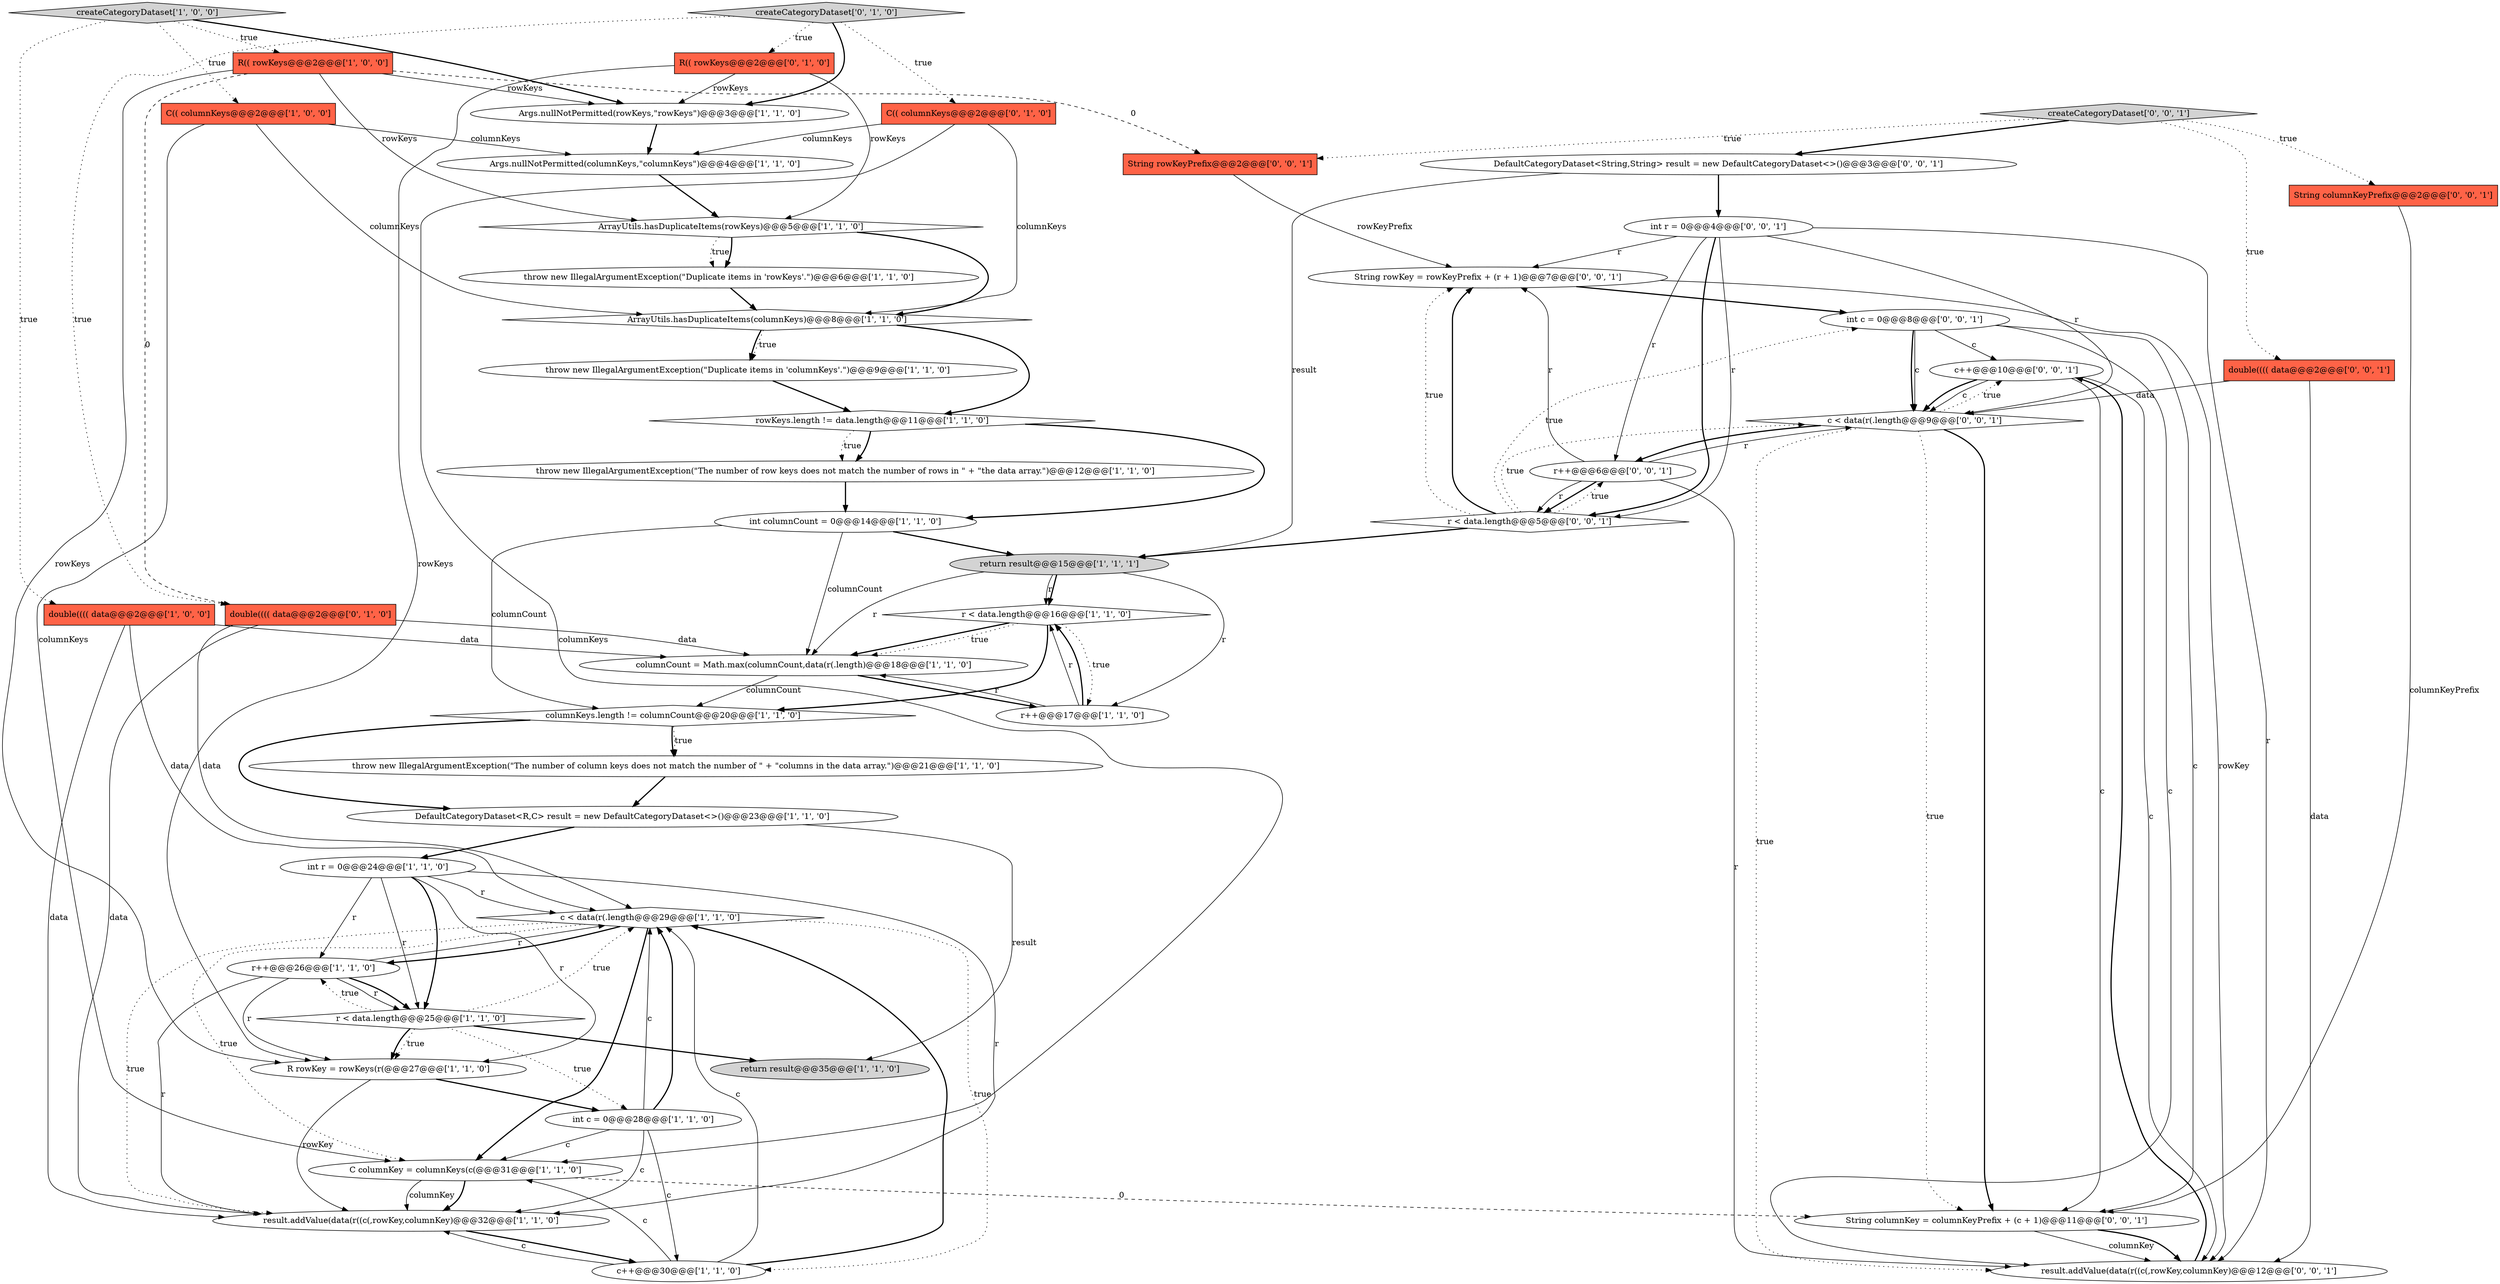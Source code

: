 digraph {
45 [style = filled, label = "String rowKey = rowKeyPrefix + (r + 1)@@@7@@@['0', '0', '1']", fillcolor = white, shape = ellipse image = "AAA0AAABBB3BBB"];
20 [style = filled, label = "DefaultCategoryDataset<R,C> result = new DefaultCategoryDataset<>()@@@23@@@['1', '1', '0']", fillcolor = white, shape = ellipse image = "AAA0AAABBB1BBB"];
39 [style = filled, label = "double(((( data@@@2@@@['0', '0', '1']", fillcolor = tomato, shape = box image = "AAA0AAABBB3BBB"];
36 [style = filled, label = "c++@@@10@@@['0', '0', '1']", fillcolor = white, shape = ellipse image = "AAA0AAABBB3BBB"];
26 [style = filled, label = "C columnKey = columnKeys(c(@@@31@@@['1', '1', '0']", fillcolor = white, shape = ellipse image = "AAA0AAABBB1BBB"];
42 [style = filled, label = "DefaultCategoryDataset<String,String> result = new DefaultCategoryDataset<>()@@@3@@@['0', '0', '1']", fillcolor = white, shape = ellipse image = "AAA0AAABBB3BBB"];
3 [style = filled, label = "Args.nullNotPermitted(rowKeys,\"rowKeys\")@@@3@@@['1', '1', '0']", fillcolor = white, shape = ellipse image = "AAA0AAABBB1BBB"];
28 [style = filled, label = "ArrayUtils.hasDuplicateItems(rowKeys)@@@5@@@['1', '1', '0']", fillcolor = white, shape = diamond image = "AAA0AAABBB1BBB"];
30 [style = filled, label = "C(( columnKeys@@@2@@@['0', '1', '0']", fillcolor = tomato, shape = box image = "AAA0AAABBB2BBB"];
38 [style = filled, label = "String columnKeyPrefix@@@2@@@['0', '0', '1']", fillcolor = tomato, shape = box image = "AAA0AAABBB3BBB"];
1 [style = filled, label = "c++@@@30@@@['1', '1', '0']", fillcolor = white, shape = ellipse image = "AAA0AAABBB1BBB"];
18 [style = filled, label = "c < data(r(.length@@@29@@@['1', '1', '0']", fillcolor = white, shape = diamond image = "AAA0AAABBB1BBB"];
13 [style = filled, label = "R rowKey = rowKeys(r(@@@27@@@['1', '1', '0']", fillcolor = white, shape = ellipse image = "AAA0AAABBB1BBB"];
35 [style = filled, label = "createCategoryDataset['0', '0', '1']", fillcolor = lightgray, shape = diamond image = "AAA0AAABBB3BBB"];
14 [style = filled, label = "C(( columnKeys@@@2@@@['1', '0', '0']", fillcolor = tomato, shape = box image = "AAA0AAABBB1BBB"];
7 [style = filled, label = "r < data.length@@@25@@@['1', '1', '0']", fillcolor = white, shape = diamond image = "AAA0AAABBB1BBB"];
32 [style = filled, label = "double(((( data@@@2@@@['0', '1', '0']", fillcolor = tomato, shape = box image = "AAA1AAABBB2BBB"];
16 [style = filled, label = "ArrayUtils.hasDuplicateItems(columnKeys)@@@8@@@['1', '1', '0']", fillcolor = white, shape = diamond image = "AAA0AAABBB1BBB"];
11 [style = filled, label = "rowKeys.length != data.length@@@11@@@['1', '1', '0']", fillcolor = white, shape = diamond image = "AAA0AAABBB1BBB"];
27 [style = filled, label = "createCategoryDataset['1', '0', '0']", fillcolor = lightgray, shape = diamond image = "AAA0AAABBB1BBB"];
22 [style = filled, label = "throw new IllegalArgumentException(\"The number of column keys does not match the number of \" + \"columns in the data array.\")@@@21@@@['1', '1', '0']", fillcolor = white, shape = ellipse image = "AAA0AAABBB1BBB"];
29 [style = filled, label = "throw new IllegalArgumentException(\"The number of row keys does not match the number of rows in \" + \"the data array.\")@@@12@@@['1', '1', '0']", fillcolor = white, shape = ellipse image = "AAA0AAABBB1BBB"];
9 [style = filled, label = "result.addValue(data(r((c(,rowKey,columnKey)@@@32@@@['1', '1', '0']", fillcolor = white, shape = ellipse image = "AAA0AAABBB1BBB"];
43 [style = filled, label = "String columnKey = columnKeyPrefix + (c + 1)@@@11@@@['0', '0', '1']", fillcolor = white, shape = ellipse image = "AAA0AAABBB3BBB"];
24 [style = filled, label = "R(( rowKeys@@@2@@@['1', '0', '0']", fillcolor = tomato, shape = box image = "AAA1AAABBB1BBB"];
21 [style = filled, label = "r < data.length@@@16@@@['1', '1', '0']", fillcolor = white, shape = diamond image = "AAA0AAABBB1BBB"];
12 [style = filled, label = "r++@@@26@@@['1', '1', '0']", fillcolor = white, shape = ellipse image = "AAA0AAABBB1BBB"];
4 [style = filled, label = "columnCount = Math.max(columnCount,data(r(.length)@@@18@@@['1', '1', '0']", fillcolor = white, shape = ellipse image = "AAA0AAABBB1BBB"];
34 [style = filled, label = "r++@@@6@@@['0', '0', '1']", fillcolor = white, shape = ellipse image = "AAA0AAABBB3BBB"];
23 [style = filled, label = "double(((( data@@@2@@@['1', '0', '0']", fillcolor = tomato, shape = box image = "AAA0AAABBB1BBB"];
46 [style = filled, label = "int c = 0@@@8@@@['0', '0', '1']", fillcolor = white, shape = ellipse image = "AAA0AAABBB3BBB"];
10 [style = filled, label = "throw new IllegalArgumentException(\"Duplicate items in 'columnKeys'.\")@@@9@@@['1', '1', '0']", fillcolor = white, shape = ellipse image = "AAA0AAABBB1BBB"];
17 [style = filled, label = "int columnCount = 0@@@14@@@['1', '1', '0']", fillcolor = white, shape = ellipse image = "AAA0AAABBB1BBB"];
40 [style = filled, label = "r < data.length@@@5@@@['0', '0', '1']", fillcolor = white, shape = diamond image = "AAA0AAABBB3BBB"];
6 [style = filled, label = "int c = 0@@@28@@@['1', '1', '0']", fillcolor = white, shape = ellipse image = "AAA0AAABBB1BBB"];
19 [style = filled, label = "return result@@@35@@@['1', '1', '0']", fillcolor = lightgray, shape = ellipse image = "AAA0AAABBB1BBB"];
37 [style = filled, label = "result.addValue(data(r((c(,rowKey,columnKey)@@@12@@@['0', '0', '1']", fillcolor = white, shape = ellipse image = "AAA0AAABBB3BBB"];
2 [style = filled, label = "r++@@@17@@@['1', '1', '0']", fillcolor = white, shape = ellipse image = "AAA0AAABBB1BBB"];
44 [style = filled, label = "c < data(r(.length@@@9@@@['0', '0', '1']", fillcolor = white, shape = diamond image = "AAA0AAABBB3BBB"];
5 [style = filled, label = "columnKeys.length != columnCount@@@20@@@['1', '1', '0']", fillcolor = white, shape = diamond image = "AAA0AAABBB1BBB"];
47 [style = filled, label = "int r = 0@@@4@@@['0', '0', '1']", fillcolor = white, shape = ellipse image = "AAA0AAABBB3BBB"];
25 [style = filled, label = "return result@@@15@@@['1', '1', '1']", fillcolor = lightgray, shape = ellipse image = "AAA0AAABBB1BBB"];
0 [style = filled, label = "int r = 0@@@24@@@['1', '1', '0']", fillcolor = white, shape = ellipse image = "AAA0AAABBB1BBB"];
8 [style = filled, label = "Args.nullNotPermitted(columnKeys,\"columnKeys\")@@@4@@@['1', '1', '0']", fillcolor = white, shape = ellipse image = "AAA0AAABBB1BBB"];
15 [style = filled, label = "throw new IllegalArgumentException(\"Duplicate items in 'rowKeys'.\")@@@6@@@['1', '1', '0']", fillcolor = white, shape = ellipse image = "AAA0AAABBB1BBB"];
33 [style = filled, label = "createCategoryDataset['0', '1', '0']", fillcolor = lightgray, shape = diamond image = "AAA0AAABBB2BBB"];
41 [style = filled, label = "String rowKeyPrefix@@@2@@@['0', '0', '1']", fillcolor = tomato, shape = box image = "AAA0AAABBB3BBB"];
31 [style = filled, label = "R(( rowKeys@@@2@@@['0', '1', '0']", fillcolor = tomato, shape = box image = "AAA0AAABBB2BBB"];
17->25 [style = bold, label=""];
27->14 [style = dotted, label="true"];
34->40 [style = solid, label="r"];
5->20 [style = bold, label=""];
20->0 [style = bold, label=""];
23->18 [style = solid, label="data"];
28->15 [style = dotted, label="true"];
0->18 [style = solid, label="r"];
40->25 [style = bold, label=""];
11->29 [style = bold, label=""];
27->23 [style = dotted, label="true"];
26->9 [style = bold, label=""];
20->19 [style = solid, label="result"];
32->18 [style = solid, label="data"];
40->44 [style = dotted, label="true"];
12->9 [style = solid, label="r"];
16->10 [style = dotted, label="true"];
26->43 [style = dashed, label="0"];
12->7 [style = bold, label=""];
41->45 [style = solid, label="rowKeyPrefix"];
40->46 [style = dotted, label="true"];
6->26 [style = solid, label="c"];
30->26 [style = solid, label="columnKeys"];
46->36 [style = solid, label="c"];
5->22 [style = dotted, label="true"];
12->18 [style = solid, label="r"];
34->44 [style = solid, label="r"];
24->28 [style = solid, label="rowKeys"];
23->9 [style = solid, label="data"];
17->5 [style = solid, label="columnCount"];
2->21 [style = solid, label="r"];
25->21 [style = bold, label=""];
10->11 [style = bold, label=""];
0->9 [style = solid, label="r"];
47->37 [style = solid, label="r"];
8->28 [style = bold, label=""];
7->6 [style = dotted, label="true"];
24->41 [style = dashed, label="0"];
33->3 [style = bold, label=""];
37->36 [style = bold, label=""];
4->5 [style = solid, label="columnCount"];
36->44 [style = bold, label=""];
33->32 [style = dotted, label="true"];
44->43 [style = dotted, label="true"];
7->13 [style = dotted, label="true"];
18->12 [style = bold, label=""];
35->38 [style = dotted, label="true"];
44->37 [style = dotted, label="true"];
39->37 [style = solid, label="data"];
25->4 [style = solid, label="r"];
4->2 [style = bold, label=""];
27->24 [style = dotted, label="true"];
2->4 [style = solid, label="r"];
14->26 [style = solid, label="columnKeys"];
46->44 [style = solid, label="c"];
7->12 [style = dotted, label="true"];
0->7 [style = bold, label=""];
24->32 [style = dashed, label="0"];
25->21 [style = solid, label="r"];
43->37 [style = solid, label="columnKey"];
22->20 [style = bold, label=""];
2->21 [style = bold, label=""];
18->26 [style = dotted, label="true"];
44->34 [style = bold, label=""];
23->4 [style = solid, label="data"];
11->17 [style = bold, label=""];
46->43 [style = solid, label="c"];
45->46 [style = bold, label=""];
9->1 [style = bold, label=""];
5->22 [style = bold, label=""];
0->12 [style = solid, label="r"];
21->4 [style = bold, label=""];
12->7 [style = solid, label="r"];
0->7 [style = solid, label="r"];
46->44 [style = bold, label=""];
33->31 [style = dotted, label="true"];
40->34 [style = dotted, label="true"];
32->9 [style = solid, label="data"];
29->17 [style = bold, label=""];
34->40 [style = bold, label=""];
13->9 [style = solid, label="rowKey"];
1->26 [style = solid, label="c"];
31->13 [style = solid, label="rowKeys"];
47->40 [style = bold, label=""];
6->18 [style = bold, label=""];
35->42 [style = bold, label=""];
11->29 [style = dotted, label="true"];
18->1 [style = dotted, label="true"];
18->26 [style = bold, label=""];
6->9 [style = solid, label="c"];
1->18 [style = solid, label="c"];
42->47 [style = bold, label=""];
6->1 [style = solid, label="c"];
21->2 [style = dotted, label="true"];
26->9 [style = solid, label="columnKey"];
38->43 [style = solid, label="columnKeyPrefix"];
14->8 [style = solid, label="columnKeys"];
14->16 [style = solid, label="columnKeys"];
30->16 [style = solid, label="columnKeys"];
47->34 [style = solid, label="r"];
34->37 [style = solid, label="r"];
47->45 [style = solid, label="r"];
21->5 [style = bold, label=""];
34->45 [style = solid, label="r"];
42->25 [style = solid, label="result"];
3->8 [style = bold, label=""];
18->9 [style = dotted, label="true"];
24->3 [style = solid, label="rowKeys"];
7->18 [style = dotted, label="true"];
35->41 [style = dotted, label="true"];
36->43 [style = solid, label="c"];
13->6 [style = bold, label=""];
7->19 [style = bold, label=""];
7->13 [style = bold, label=""];
35->39 [style = dotted, label="true"];
46->37 [style = solid, label="c"];
28->15 [style = bold, label=""];
39->44 [style = solid, label="data"];
16->11 [style = bold, label=""];
0->13 [style = solid, label="r"];
16->10 [style = bold, label=""];
27->3 [style = bold, label=""];
44->36 [style = dotted, label="true"];
1->18 [style = bold, label=""];
43->37 [style = bold, label=""];
12->13 [style = solid, label="r"];
30->8 [style = solid, label="columnKeys"];
15->16 [style = bold, label=""];
47->40 [style = solid, label="r"];
28->16 [style = bold, label=""];
21->4 [style = dotted, label="true"];
33->30 [style = dotted, label="true"];
32->4 [style = solid, label="data"];
25->2 [style = solid, label="r"];
47->44 [style = solid, label="r"];
44->43 [style = bold, label=""];
1->9 [style = solid, label="c"];
31->3 [style = solid, label="rowKeys"];
36->44 [style = solid, label="c"];
17->4 [style = solid, label="columnCount"];
45->37 [style = solid, label="rowKey"];
36->37 [style = solid, label="c"];
24->13 [style = solid, label="rowKeys"];
40->45 [style = bold, label=""];
40->45 [style = dotted, label="true"];
6->18 [style = solid, label="c"];
31->28 [style = solid, label="rowKeys"];
}
